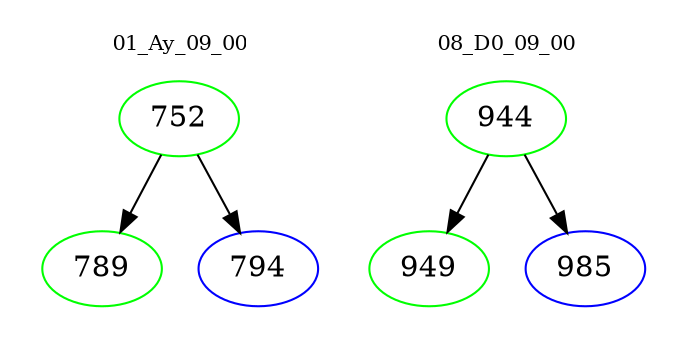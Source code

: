 digraph{
subgraph cluster_0 {
color = white
label = "01_Ay_09_00";
fontsize=10;
T0_752 [label="752", color="green"]
T0_752 -> T0_789 [color="black"]
T0_789 [label="789", color="green"]
T0_752 -> T0_794 [color="black"]
T0_794 [label="794", color="blue"]
}
subgraph cluster_1 {
color = white
label = "08_D0_09_00";
fontsize=10;
T1_944 [label="944", color="green"]
T1_944 -> T1_949 [color="black"]
T1_949 [label="949", color="green"]
T1_944 -> T1_985 [color="black"]
T1_985 [label="985", color="blue"]
}
}
